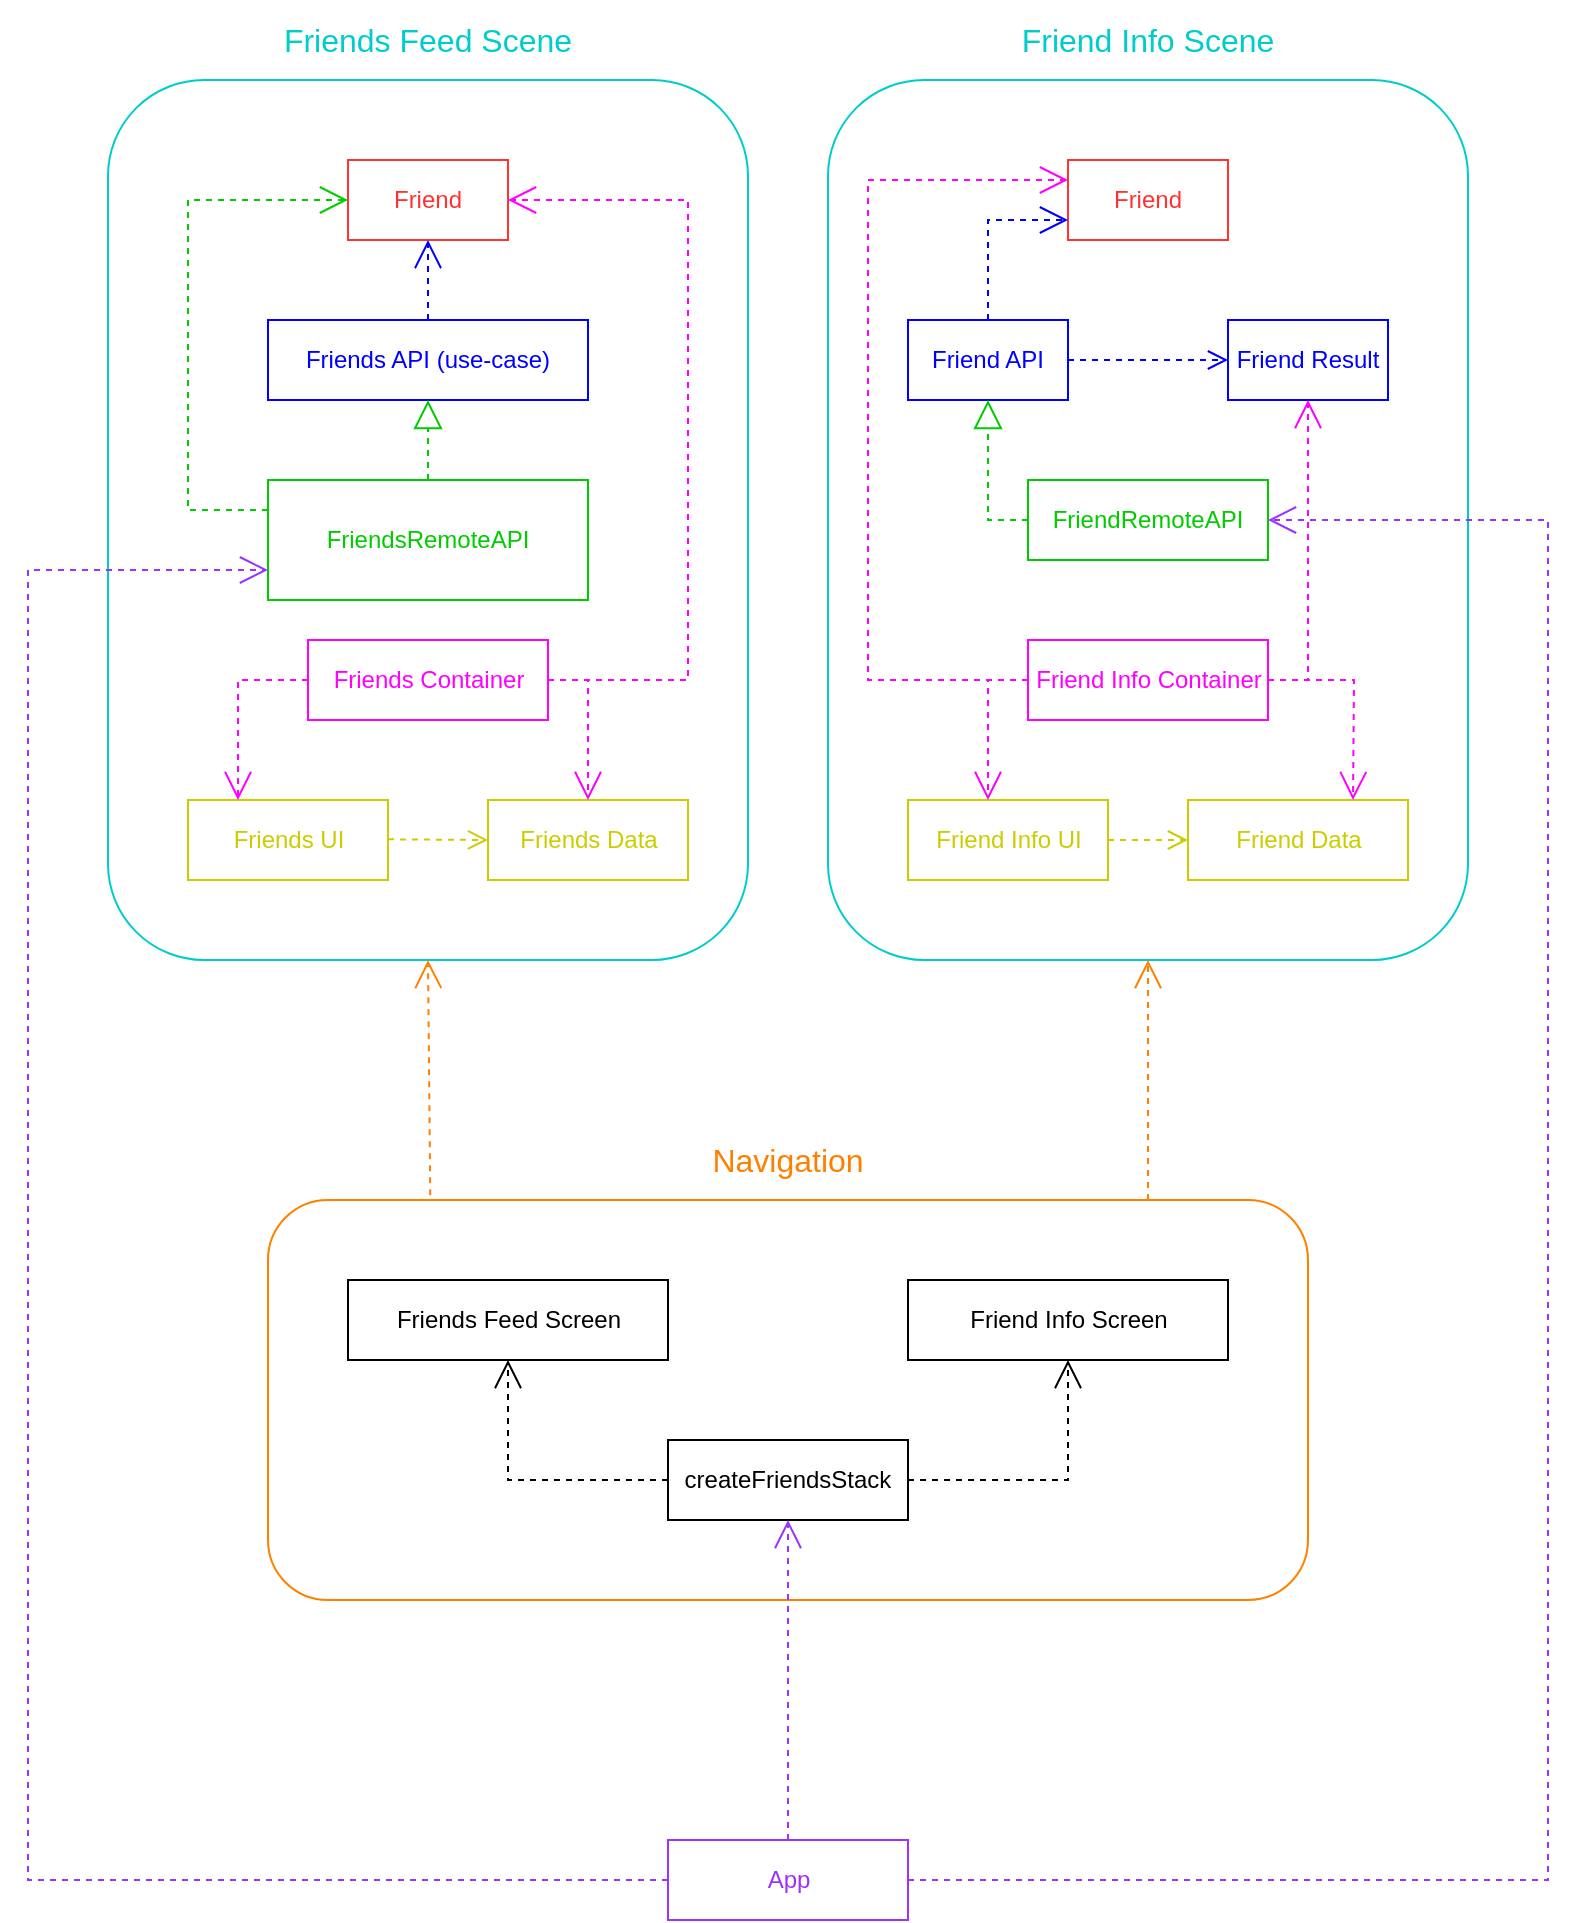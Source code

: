 <mxfile version="15.8.2" type="github">
  <diagram id="FGXTsAvwAVlnQU3tgq2P" name="Page-1">
    <mxGraphModel dx="963" dy="755" grid="1" gridSize="10" guides="1" tooltips="1" connect="1" arrows="1" fold="1" page="1" pageScale="1" pageWidth="827" pageHeight="1169" math="0" shadow="0">
      <root>
        <mxCell id="0" />
        <mxCell id="1" parent="0" />
        <mxCell id="qT5VCHaZCZEItxHJUjcw-1" value="" style="rounded=1;whiteSpace=wrap;html=1;strokeColor=#FF8000;" vertex="1" parent="1">
          <mxGeometry x="160" y="640" width="520" height="200" as="geometry" />
        </mxCell>
        <mxCell id="SwxYIhNJZ-aDe0_ViYjp-31" value="" style="rounded=1;whiteSpace=wrap;html=1;fontColor=#00CCCC;strokeColor=#00CCCC;" parent="1" vertex="1">
          <mxGeometry x="80" y="80" width="320" height="440" as="geometry" />
        </mxCell>
        <mxCell id="SwxYIhNJZ-aDe0_ViYjp-1" value="&lt;font color=&quot;#ff3333&quot;&gt;Friend&lt;/font&gt;" style="rounded=0;whiteSpace=wrap;html=1;strokeColor=#FF3333;" parent="1" vertex="1">
          <mxGeometry x="200" y="120" width="80" height="40" as="geometry" />
        </mxCell>
        <mxCell id="SwxYIhNJZ-aDe0_ViYjp-2" value="&lt;font color=&quot;#0000ff&quot;&gt;Friends API (use-case)&lt;/font&gt;" style="rounded=0;whiteSpace=wrap;html=1;fontColor=#FF3333;strokeColor=#0000FF;" parent="1" vertex="1">
          <mxGeometry x="160" y="200" width="160" height="40" as="geometry" />
        </mxCell>
        <mxCell id="SwxYIhNJZ-aDe0_ViYjp-4" value="&lt;font color=&quot;#00cc00&quot;&gt;FriendsRemoteAPI&lt;/font&gt;" style="rounded=0;whiteSpace=wrap;html=1;fontColor=#0000FF;strokeColor=#00CC00;" parent="1" vertex="1">
          <mxGeometry x="160" y="280" width="160" height="60" as="geometry" />
        </mxCell>
        <mxCell id="SwxYIhNJZ-aDe0_ViYjp-7" value="" style="endArrow=block;dashed=1;endFill=0;endSize=12;html=1;rounded=0;fontColor=#00FF00;strokeWidth=1;exitX=0.5;exitY=0;exitDx=0;exitDy=0;entryX=0.5;entryY=1;entryDx=0;entryDy=0;strokeColor=#00CC00;" parent="1" source="SwxYIhNJZ-aDe0_ViYjp-4" target="SwxYIhNJZ-aDe0_ViYjp-2" edge="1">
          <mxGeometry width="160" relative="1" as="geometry">
            <mxPoint x="310" y="360" as="sourcePoint" />
            <mxPoint x="470" y="360" as="targetPoint" />
          </mxGeometry>
        </mxCell>
        <mxCell id="SwxYIhNJZ-aDe0_ViYjp-8" value="" style="endArrow=open;endSize=12;dashed=1;html=1;rounded=0;fontColor=#00FF00;strokeWidth=1;exitX=0.5;exitY=0;exitDx=0;exitDy=0;entryX=0.5;entryY=1;entryDx=0;entryDy=0;strokeColor=#0000FF;" parent="1" source="SwxYIhNJZ-aDe0_ViYjp-2" target="SwxYIhNJZ-aDe0_ViYjp-1" edge="1">
          <mxGeometry width="160" relative="1" as="geometry">
            <mxPoint x="310" y="280" as="sourcePoint" />
            <mxPoint x="470" y="280" as="targetPoint" />
          </mxGeometry>
        </mxCell>
        <mxCell id="SwxYIhNJZ-aDe0_ViYjp-9" value="" style="endArrow=open;endSize=12;dashed=1;html=1;rounded=0;fontColor=#00FF00;strokeWidth=1;entryX=0;entryY=0.5;entryDx=0;entryDy=0;exitX=0;exitY=0.25;exitDx=0;exitDy=0;strokeColor=#00CC00;" parent="1" source="SwxYIhNJZ-aDe0_ViYjp-4" target="SwxYIhNJZ-aDe0_ViYjp-1" edge="1">
          <mxGeometry width="160" relative="1" as="geometry">
            <mxPoint x="120" y="140" as="sourcePoint" />
            <mxPoint x="90" y="260" as="targetPoint" />
            <Array as="points">
              <mxPoint x="120" y="295" />
              <mxPoint x="120" y="140" />
            </Array>
          </mxGeometry>
        </mxCell>
        <mxCell id="SwxYIhNJZ-aDe0_ViYjp-15" value="&lt;font color=&quot;#cccc00&quot;&gt;Friends UI&lt;/font&gt;" style="html=1;fontColor=#00FF00;strokeColor=#CCCC00;" parent="1" vertex="1">
          <mxGeometry x="120" y="440" width="100" height="40" as="geometry" />
        </mxCell>
        <mxCell id="SwxYIhNJZ-aDe0_ViYjp-16" value="&lt;font color=&quot;#cccc00&quot;&gt;Friends Data&lt;/font&gt;" style="html=1;fontColor=#00FF00;strokeColor=#CCCC00;" parent="1" vertex="1">
          <mxGeometry x="270" y="440" width="100" height="40" as="geometry" />
        </mxCell>
        <mxCell id="SwxYIhNJZ-aDe0_ViYjp-21" value="&lt;font color=&quot;#ff00ff&quot;&gt;Friends Container&lt;/font&gt;" style="html=1;fontColor=#CCCC00;strokeColor=#FF00FF;" parent="1" vertex="1">
          <mxGeometry x="180" y="360" width="120" height="40" as="geometry" />
        </mxCell>
        <mxCell id="SwxYIhNJZ-aDe0_ViYjp-22" style="edgeStyle=orthogonalEdgeStyle;rounded=0;orthogonalLoop=1;jettySize=auto;html=1;exitX=0.5;exitY=1;exitDx=0;exitDy=0;fontColor=#FF00FF;strokeWidth=1;" parent="1" source="SwxYIhNJZ-aDe0_ViYjp-21" target="SwxYIhNJZ-aDe0_ViYjp-21" edge="1">
          <mxGeometry relative="1" as="geometry" />
        </mxCell>
        <mxCell id="SwxYIhNJZ-aDe0_ViYjp-25" value="" style="endArrow=open;endSize=12;dashed=1;html=1;rounded=0;fontColor=#00FF00;strokeWidth=1;exitX=0;exitY=0.5;exitDx=0;exitDy=0;entryX=0.25;entryY=0;entryDx=0;entryDy=0;strokeColor=#FF00FF;" parent="1" source="SwxYIhNJZ-aDe0_ViYjp-21" target="SwxYIhNJZ-aDe0_ViYjp-15" edge="1">
          <mxGeometry width="160" relative="1" as="geometry">
            <mxPoint x="90" y="410" as="sourcePoint" />
            <mxPoint x="130" y="410" as="targetPoint" />
            <Array as="points">
              <mxPoint x="145" y="380" />
            </Array>
          </mxGeometry>
        </mxCell>
        <mxCell id="SwxYIhNJZ-aDe0_ViYjp-26" value="" style="endArrow=open;endSize=12;dashed=1;html=1;rounded=0;fontColor=#00FF00;strokeWidth=1;exitX=1;exitY=0.5;exitDx=0;exitDy=0;entryX=0.25;entryY=0;entryDx=0;entryDy=0;strokeColor=#FF00FF;" parent="1" source="SwxYIhNJZ-aDe0_ViYjp-21" edge="1">
          <mxGeometry width="160" relative="1" as="geometry">
            <mxPoint x="340" y="380" as="sourcePoint" />
            <mxPoint x="320" y="440" as="targetPoint" />
            <Array as="points">
              <mxPoint x="320" y="380" />
            </Array>
          </mxGeometry>
        </mxCell>
        <mxCell id="SwxYIhNJZ-aDe0_ViYjp-27" value="&lt;font color=&quot;#000000&quot;&gt;Friends Feed Screen&lt;/font&gt;" style="html=1;fontColor=#FF00FF;strokeColor=#000000;" parent="1" vertex="1">
          <mxGeometry x="200" y="680" width="160" height="40" as="geometry" />
        </mxCell>
        <mxCell id="SwxYIhNJZ-aDe0_ViYjp-32" value="&lt;font style=&quot;font-size: 16px&quot;&gt;Friends Feed Scene&lt;/font&gt;" style="text;html=1;strokeColor=none;fillColor=none;align=center;verticalAlign=middle;whiteSpace=wrap;rounded=0;fontColor=#00CCCC;" parent="1" vertex="1">
          <mxGeometry x="160" y="40" width="160" height="40" as="geometry" />
        </mxCell>
        <mxCell id="NMhqv9w3vJZBCxcQdrqS-1" value="" style="rounded=1;whiteSpace=wrap;html=1;fontColor=#00CCCC;strokeColor=#00CCCC;" parent="1" vertex="1">
          <mxGeometry x="440" y="80" width="320" height="440" as="geometry" />
        </mxCell>
        <mxCell id="NMhqv9w3vJZBCxcQdrqS-2" value="&lt;font style=&quot;font-size: 16px&quot;&gt;Friend Info Scene&lt;/font&gt;" style="text;html=1;strokeColor=none;fillColor=none;align=center;verticalAlign=middle;whiteSpace=wrap;rounded=0;fontColor=#00CCCC;" parent="1" vertex="1">
          <mxGeometry x="520" y="40" width="160" height="40" as="geometry" />
        </mxCell>
        <mxCell id="NMhqv9w3vJZBCxcQdrqS-3" value="&lt;font color=&quot;#ff3333&quot;&gt;Friend&lt;/font&gt;" style="rounded=0;whiteSpace=wrap;html=1;strokeColor=#FF3333;" parent="1" vertex="1">
          <mxGeometry x="560" y="120" width="80" height="40" as="geometry" />
        </mxCell>
        <mxCell id="NMhqv9w3vJZBCxcQdrqS-4" value="&lt;font color=&quot;#0000ff&quot;&gt;Friend API&lt;/font&gt;" style="rounded=0;whiteSpace=wrap;html=1;fontColor=#FF3333;strokeColor=#0000FF;" parent="1" vertex="1">
          <mxGeometry x="480" y="200" width="80" height="40" as="geometry" />
        </mxCell>
        <mxCell id="NMhqv9w3vJZBCxcQdrqS-5" value="&lt;font color=&quot;#0000ff&quot;&gt;Friend Result&lt;/font&gt;" style="rounded=0;whiteSpace=wrap;html=1;fontColor=#FF3333;strokeColor=#0000FF;" parent="1" vertex="1">
          <mxGeometry x="640" y="200" width="80" height="40" as="geometry" />
        </mxCell>
        <mxCell id="NMhqv9w3vJZBCxcQdrqS-6" value="" style="endArrow=open;endSize=12;dashed=1;html=1;rounded=0;fontColor=#00FF00;strokeWidth=1;exitX=0.5;exitY=0;exitDx=0;exitDy=0;entryX=0;entryY=0.75;entryDx=0;entryDy=0;strokeColor=#0000FF;" parent="1" target="NMhqv9w3vJZBCxcQdrqS-3" edge="1">
          <mxGeometry width="160" relative="1" as="geometry">
            <mxPoint x="520" y="200" as="sourcePoint" />
            <mxPoint x="520" y="160" as="targetPoint" />
            <Array as="points">
              <mxPoint x="520" y="150" />
            </Array>
          </mxGeometry>
        </mxCell>
        <mxCell id="NMhqv9w3vJZBCxcQdrqS-8" value="" style="html=1;verticalAlign=bottom;endArrow=open;dashed=1;endSize=8;rounded=0;exitX=1;exitY=0.5;exitDx=0;exitDy=0;entryX=0;entryY=0.5;entryDx=0;entryDy=0;strokeColor=#0000FF;" parent="1" source="NMhqv9w3vJZBCxcQdrqS-4" target="NMhqv9w3vJZBCxcQdrqS-5" edge="1">
          <mxGeometry relative="1" as="geometry">
            <mxPoint x="670" y="270" as="sourcePoint" />
            <mxPoint x="590" y="270" as="targetPoint" />
          </mxGeometry>
        </mxCell>
        <mxCell id="NMhqv9w3vJZBCxcQdrqS-9" value="&lt;font color=&quot;#00cc00&quot;&gt;FriendRemoteAPI&lt;/font&gt;" style="rounded=0;whiteSpace=wrap;html=1;fontColor=#0000FF;strokeColor=#00CC00;" parent="1" vertex="1">
          <mxGeometry x="540" y="280" width="120" height="40" as="geometry" />
        </mxCell>
        <mxCell id="NMhqv9w3vJZBCxcQdrqS-10" value="" style="endArrow=block;dashed=1;endFill=0;endSize=12;html=1;rounded=0;fontColor=#00FF00;strokeWidth=1;exitX=0;exitY=0.5;exitDx=0;exitDy=0;entryX=0.5;entryY=1;entryDx=0;entryDy=0;strokeColor=#00CC00;" parent="1" source="NMhqv9w3vJZBCxcQdrqS-9" target="NMhqv9w3vJZBCxcQdrqS-4" edge="1">
          <mxGeometry width="160" relative="1" as="geometry">
            <mxPoint x="490" y="300" as="sourcePoint" />
            <mxPoint x="490" y="260" as="targetPoint" />
            <Array as="points">
              <mxPoint x="520" y="300" />
            </Array>
          </mxGeometry>
        </mxCell>
        <mxCell id="NMhqv9w3vJZBCxcQdrqS-11" value="&lt;font color=&quot;#cccc00&quot;&gt;Friend Info UI&lt;/font&gt;" style="html=1;fontColor=#00FF00;strokeColor=#CCCC00;" parent="1" vertex="1">
          <mxGeometry x="480" y="440" width="100" height="40" as="geometry" />
        </mxCell>
        <mxCell id="NMhqv9w3vJZBCxcQdrqS-12" value="&lt;font color=&quot;#cccc00&quot;&gt;Friend Data&lt;/font&gt;" style="html=1;fontColor=#00FF00;strokeColor=#CCCC00;" parent="1" vertex="1">
          <mxGeometry x="620" y="440" width="110" height="40" as="geometry" />
        </mxCell>
        <mxCell id="NMhqv9w3vJZBCxcQdrqS-14" value="" style="html=1;verticalAlign=bottom;endArrow=open;dashed=1;endSize=8;rounded=0;exitX=1;exitY=0.5;exitDx=0;exitDy=0;entryX=0;entryY=0.5;entryDx=0;entryDy=0;strokeColor=#CCCC00;" parent="1" source="NMhqv9w3vJZBCxcQdrqS-11" target="NMhqv9w3vJZBCxcQdrqS-12" edge="1">
          <mxGeometry relative="1" as="geometry">
            <mxPoint x="550" y="350" as="sourcePoint" />
            <mxPoint x="630" y="350" as="targetPoint" />
          </mxGeometry>
        </mxCell>
        <mxCell id="NMhqv9w3vJZBCxcQdrqS-15" value="" style="html=1;verticalAlign=bottom;endArrow=open;dashed=1;endSize=8;rounded=0;exitX=1;exitY=0.5;exitDx=0;exitDy=0;strokeColor=#CCCC00;" parent="1" edge="1">
          <mxGeometry relative="1" as="geometry">
            <mxPoint x="220" y="459.66" as="sourcePoint" />
            <mxPoint x="270" y="460" as="targetPoint" />
          </mxGeometry>
        </mxCell>
        <mxCell id="NMhqv9w3vJZBCxcQdrqS-17" value="&lt;font color=&quot;#ff00ff&quot;&gt;Friend Info Container&lt;/font&gt;" style="html=1;fontColor=#CCCC00;strokeColor=#FF00FF;" parent="1" vertex="1">
          <mxGeometry x="540" y="360" width="120" height="40" as="geometry" />
        </mxCell>
        <mxCell id="NMhqv9w3vJZBCxcQdrqS-18" value="" style="endArrow=open;endSize=12;dashed=1;html=1;rounded=0;fontColor=#00FF00;strokeWidth=1;exitX=0;exitY=0.5;exitDx=0;exitDy=0;entryX=0.25;entryY=0;entryDx=0;entryDy=0;strokeColor=#FF00FF;" parent="1" edge="1">
          <mxGeometry width="160" relative="1" as="geometry">
            <mxPoint x="540" y="380" as="sourcePoint" />
            <mxPoint x="520" y="440" as="targetPoint" />
            <Array as="points">
              <mxPoint x="520" y="380" />
            </Array>
          </mxGeometry>
        </mxCell>
        <mxCell id="NMhqv9w3vJZBCxcQdrqS-19" value="" style="endArrow=open;endSize=12;dashed=1;html=1;rounded=0;fontColor=#00FF00;strokeWidth=1;exitX=1;exitY=0.5;exitDx=0;exitDy=0;entryX=0.75;entryY=0;entryDx=0;entryDy=0;strokeColor=#FF00FF;" parent="1" edge="1" target="NMhqv9w3vJZBCxcQdrqS-12">
          <mxGeometry width="160" relative="1" as="geometry">
            <mxPoint x="660" y="380" as="sourcePoint" />
            <mxPoint x="680" y="440" as="targetPoint" />
            <Array as="points">
              <mxPoint x="703" y="380" />
            </Array>
          </mxGeometry>
        </mxCell>
        <mxCell id="NMhqv9w3vJZBCxcQdrqS-21" value="" style="endArrow=open;endSize=12;dashed=1;html=1;rounded=0;fontColor=#00FF00;strokeWidth=1;entryX=0.5;entryY=1;entryDx=0;entryDy=0;strokeColor=#FF00FF;" parent="1" target="NMhqv9w3vJZBCxcQdrqS-5" edge="1">
          <mxGeometry width="160" relative="1" as="geometry">
            <mxPoint x="660" y="380" as="sourcePoint" />
            <mxPoint x="740" y="320" as="targetPoint" />
            <Array as="points">
              <mxPoint x="680" y="380" />
            </Array>
          </mxGeometry>
        </mxCell>
        <mxCell id="NMhqv9w3vJZBCxcQdrqS-22" value="" style="endArrow=open;endSize=12;dashed=1;html=1;rounded=0;fontColor=#00FF00;strokeWidth=1;exitX=1;exitY=0.5;exitDx=0;exitDy=0;strokeColor=#FF00FF;" parent="1" edge="1" source="SwxYIhNJZ-aDe0_ViYjp-21">
          <mxGeometry width="160" relative="1" as="geometry">
            <mxPoint x="180" y="460" as="sourcePoint" />
            <mxPoint x="280" y="140" as="targetPoint" />
            <Array as="points">
              <mxPoint x="370" y="380" />
              <mxPoint x="370" y="140" />
            </Array>
          </mxGeometry>
        </mxCell>
        <mxCell id="NMhqv9w3vJZBCxcQdrqS-23" value="" style="endArrow=open;endSize=12;dashed=1;html=1;rounded=0;fontColor=#00FF00;strokeWidth=1;exitX=0;exitY=0.5;exitDx=0;exitDy=0;strokeColor=#FF00FF;entryX=0;entryY=0.25;entryDx=0;entryDy=0;" parent="1" edge="1" target="NMhqv9w3vJZBCxcQdrqS-3" source="NMhqv9w3vJZBCxcQdrqS-17">
          <mxGeometry width="160" relative="1" as="geometry">
            <mxPoint x="540" y="460" as="sourcePoint" />
            <mxPoint x="560" y="140" as="targetPoint" />
            <Array as="points">
              <mxPoint x="460" y="380" />
              <mxPoint x="460" y="130" />
            </Array>
          </mxGeometry>
        </mxCell>
        <mxCell id="NMhqv9w3vJZBCxcQdrqS-24" value="&lt;font color=&quot;#000000&quot;&gt;Friend Info Screen&lt;/font&gt;" style="html=1;fontColor=#FF00FF;strokeColor=#000000;" parent="1" vertex="1">
          <mxGeometry x="480" y="680" width="160" height="40" as="geometry" />
        </mxCell>
        <mxCell id="qT5VCHaZCZEItxHJUjcw-2" value="&lt;font style=&quot;font-size: 16px&quot; color=&quot;#ff8000&quot;&gt;Navigation&lt;/font&gt;" style="text;html=1;strokeColor=none;fillColor=none;align=center;verticalAlign=middle;whiteSpace=wrap;rounded=0;fontColor=#00CCCC;" vertex="1" parent="1">
          <mxGeometry x="360" y="600" width="120" height="40" as="geometry" />
        </mxCell>
        <mxCell id="qT5VCHaZCZEItxHJUjcw-4" value="&lt;font color=&quot;#000000&quot;&gt;createFriendsStack&lt;/font&gt;" style="rounded=0;whiteSpace=wrap;html=1;fontColor=#FF8000;strokeColor=#000000;" vertex="1" parent="1">
          <mxGeometry x="360" y="760" width="120" height="40" as="geometry" />
        </mxCell>
        <mxCell id="qT5VCHaZCZEItxHJUjcw-8" value="" style="endArrow=open;endSize=12;dashed=1;html=1;rounded=0;fontColor=#00FF00;strokeWidth=1;entryX=0.5;entryY=1;entryDx=0;entryDy=0;exitX=1;exitY=0.5;exitDx=0;exitDy=0;strokeColor=#000000;" edge="1" parent="1" source="qT5VCHaZCZEItxHJUjcw-4" target="NMhqv9w3vJZBCxcQdrqS-24">
          <mxGeometry width="160" relative="1" as="geometry">
            <mxPoint x="530" y="780" as="sourcePoint" />
            <mxPoint x="550" y="640" as="targetPoint" />
            <Array as="points">
              <mxPoint x="560" y="780" />
            </Array>
          </mxGeometry>
        </mxCell>
        <mxCell id="qT5VCHaZCZEItxHJUjcw-9" value="" style="endArrow=open;endSize=12;dashed=1;html=1;rounded=0;fontColor=#00FF00;strokeWidth=1;entryX=0.5;entryY=1;entryDx=0;entryDy=0;exitX=0;exitY=0.5;exitDx=0;exitDy=0;strokeColor=#000000;" edge="1" parent="1" source="qT5VCHaZCZEItxHJUjcw-4" target="SwxYIhNJZ-aDe0_ViYjp-27">
          <mxGeometry width="160" relative="1" as="geometry">
            <mxPoint x="490" y="800" as="sourcePoint" />
            <mxPoint x="570" y="740" as="targetPoint" />
            <Array as="points">
              <mxPoint x="280" y="780" />
            </Array>
          </mxGeometry>
        </mxCell>
        <mxCell id="qT5VCHaZCZEItxHJUjcw-10" value="" style="endArrow=open;endSize=12;dashed=1;html=1;rounded=0;fontColor=#00FF00;strokeWidth=1;entryX=0.5;entryY=1;entryDx=0;entryDy=0;strokeColor=#FF8000;exitX=0.156;exitY=-0.012;exitDx=0;exitDy=0;exitPerimeter=0;" edge="1" parent="1" source="qT5VCHaZCZEItxHJUjcw-1" target="SwxYIhNJZ-aDe0_ViYjp-31">
          <mxGeometry width="160" relative="1" as="geometry">
            <mxPoint x="240" y="600" as="sourcePoint" />
            <mxPoint x="220" y="540" as="targetPoint" />
            <Array as="points" />
          </mxGeometry>
        </mxCell>
        <mxCell id="qT5VCHaZCZEItxHJUjcw-11" value="" style="endArrow=open;endSize=12;dashed=1;html=1;rounded=0;fontColor=#00FF00;strokeWidth=1;entryX=0.5;entryY=1;entryDx=0;entryDy=0;strokeColor=#FF8000;" edge="1" parent="1" target="NMhqv9w3vJZBCxcQdrqS-1">
          <mxGeometry width="160" relative="1" as="geometry">
            <mxPoint x="600" y="640" as="sourcePoint" />
            <mxPoint x="599.41" y="530" as="targetPoint" />
            <Array as="points" />
          </mxGeometry>
        </mxCell>
        <mxCell id="qT5VCHaZCZEItxHJUjcw-12" value="&lt;font color=&quot;#9933ff&quot;&gt;App&lt;/font&gt;" style="html=1;fontColor=#000000;strokeColor=#9933FF;" vertex="1" parent="1">
          <mxGeometry x="360" y="960" width="120" height="40" as="geometry" />
        </mxCell>
        <mxCell id="qT5VCHaZCZEItxHJUjcw-13" value="" style="endArrow=open;endSize=12;dashed=1;html=1;rounded=0;fontColor=#00FF00;strokeWidth=1;entryX=0.5;entryY=1;entryDx=0;entryDy=0;strokeColor=#9933FF;exitX=0.5;exitY=0;exitDx=0;exitDy=0;" edge="1" parent="1" source="qT5VCHaZCZEItxHJUjcw-12" target="qT5VCHaZCZEItxHJUjcw-4">
          <mxGeometry width="160" relative="1" as="geometry">
            <mxPoint x="419" y="920" as="sourcePoint" />
            <mxPoint x="419.41" y="840" as="targetPoint" />
            <Array as="points" />
          </mxGeometry>
        </mxCell>
        <mxCell id="qT5VCHaZCZEItxHJUjcw-14" value="" style="endArrow=open;endSize=12;dashed=1;html=1;rounded=0;fontColor=#00FF00;strokeWidth=1;strokeColor=#9933FF;exitX=0;exitY=0.5;exitDx=0;exitDy=0;entryX=0;entryY=0.75;entryDx=0;entryDy=0;" edge="1" parent="1" source="qT5VCHaZCZEItxHJUjcw-12" target="SwxYIhNJZ-aDe0_ViYjp-4">
          <mxGeometry width="160" relative="1" as="geometry">
            <mxPoint x="40.59" y="940" as="sourcePoint" />
            <mxPoint x="40" y="280" as="targetPoint" />
            <Array as="points">
              <mxPoint x="40" y="980" />
              <mxPoint x="40" y="325" />
            </Array>
          </mxGeometry>
        </mxCell>
        <mxCell id="qT5VCHaZCZEItxHJUjcw-15" value="" style="endArrow=open;endSize=12;dashed=1;html=1;rounded=0;fontColor=#00FF00;strokeWidth=1;strokeColor=#9933FF;exitX=1;exitY=0.5;exitDx=0;exitDy=0;entryX=1;entryY=0.5;entryDx=0;entryDy=0;" edge="1" parent="1" source="qT5VCHaZCZEItxHJUjcw-12" target="NMhqv9w3vJZBCxcQdrqS-9">
          <mxGeometry width="160" relative="1" as="geometry">
            <mxPoint x="370.0" y="990" as="sourcePoint" />
            <mxPoint x="170.0" y="335" as="targetPoint" />
            <Array as="points">
              <mxPoint x="800" y="980" />
              <mxPoint x="800" y="300" />
            </Array>
          </mxGeometry>
        </mxCell>
      </root>
    </mxGraphModel>
  </diagram>
</mxfile>
